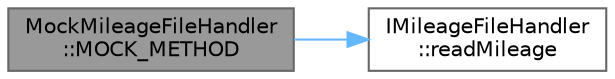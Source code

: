digraph "MockMileageFileHandler::MOCK_METHOD"
{
 // LATEX_PDF_SIZE
  bgcolor="transparent";
  edge [fontname=Helvetica,fontsize=10,labelfontname=Helvetica,labelfontsize=10];
  node [fontname=Helvetica,fontsize=10,shape=box,height=0.2,width=0.4];
  rankdir="LR";
  Node1 [id="Node000001",label="MockMileageFileHandler\l::MOCK_METHOD",height=0.2,width=0.4,color="gray40", fillcolor="grey60", style="filled", fontcolor="black",tooltip="Mocked method to read the mileage from the file."];
  Node1 -> Node2 [id="edge1_Node000001_Node000002",color="steelblue1",style="solid",tooltip=" "];
  Node2 [id="Node000002",label="IMileageFileHandler\l::readMileage",height=0.2,width=0.4,color="grey40", fillcolor="white", style="filled",URL="$classIMileageFileHandler.html#a2ffef45cb503ce46dc33de67718a8638",tooltip=" "];
}
